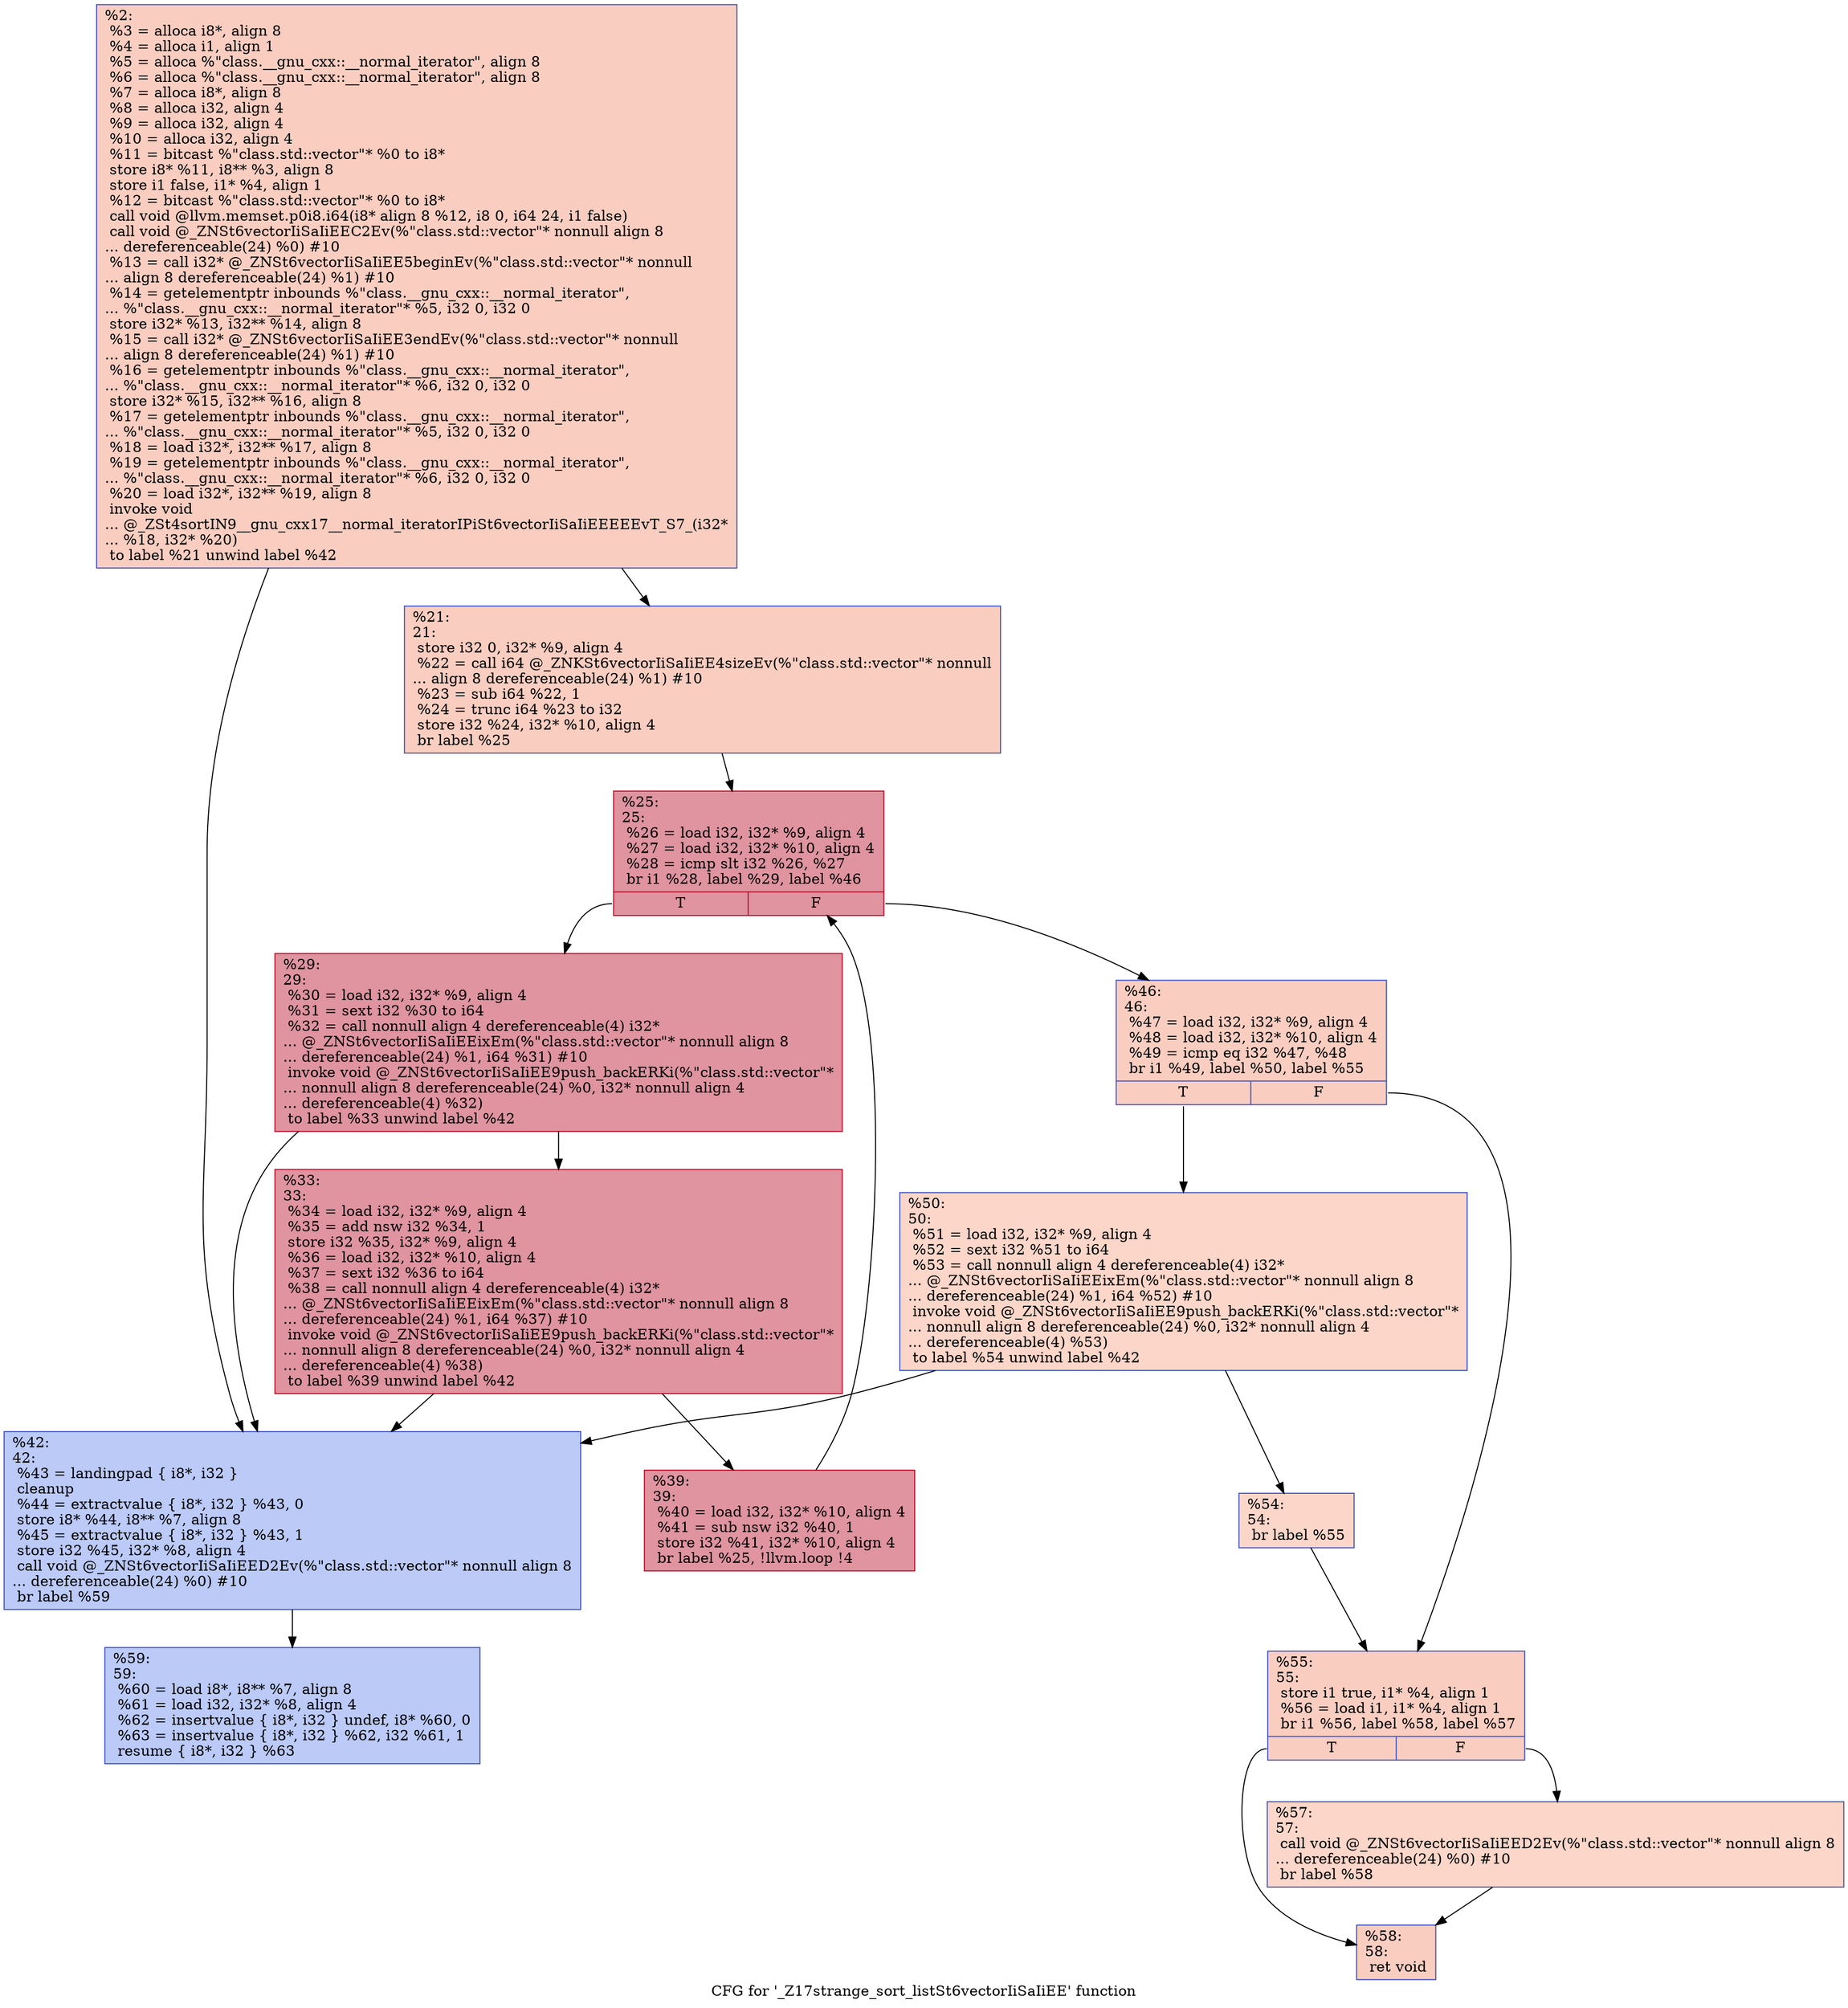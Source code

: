 digraph "CFG for '_Z17strange_sort_listSt6vectorIiSaIiEE' function" {
	label="CFG for '_Z17strange_sort_listSt6vectorIiSaIiEE' function";

	Node0x55d6942a8740 [shape=record,color="#3d50c3ff", style=filled, fillcolor="#f2907270",label="{%2:\l  %3 = alloca i8*, align 8\l  %4 = alloca i1, align 1\l  %5 = alloca %\"class.__gnu_cxx::__normal_iterator\", align 8\l  %6 = alloca %\"class.__gnu_cxx::__normal_iterator\", align 8\l  %7 = alloca i8*, align 8\l  %8 = alloca i32, align 4\l  %9 = alloca i32, align 4\l  %10 = alloca i32, align 4\l  %11 = bitcast %\"class.std::vector\"* %0 to i8*\l  store i8* %11, i8** %3, align 8\l  store i1 false, i1* %4, align 1\l  %12 = bitcast %\"class.std::vector\"* %0 to i8*\l  call void @llvm.memset.p0i8.i64(i8* align 8 %12, i8 0, i64 24, i1 false)\l  call void @_ZNSt6vectorIiSaIiEEC2Ev(%\"class.std::vector\"* nonnull align 8\l... dereferenceable(24) %0) #10\l  %13 = call i32* @_ZNSt6vectorIiSaIiEE5beginEv(%\"class.std::vector\"* nonnull\l... align 8 dereferenceable(24) %1) #10\l  %14 = getelementptr inbounds %\"class.__gnu_cxx::__normal_iterator\",\l... %\"class.__gnu_cxx::__normal_iterator\"* %5, i32 0, i32 0\l  store i32* %13, i32** %14, align 8\l  %15 = call i32* @_ZNSt6vectorIiSaIiEE3endEv(%\"class.std::vector\"* nonnull\l... align 8 dereferenceable(24) %1) #10\l  %16 = getelementptr inbounds %\"class.__gnu_cxx::__normal_iterator\",\l... %\"class.__gnu_cxx::__normal_iterator\"* %6, i32 0, i32 0\l  store i32* %15, i32** %16, align 8\l  %17 = getelementptr inbounds %\"class.__gnu_cxx::__normal_iterator\",\l... %\"class.__gnu_cxx::__normal_iterator\"* %5, i32 0, i32 0\l  %18 = load i32*, i32** %17, align 8\l  %19 = getelementptr inbounds %\"class.__gnu_cxx::__normal_iterator\",\l... %\"class.__gnu_cxx::__normal_iterator\"* %6, i32 0, i32 0\l  %20 = load i32*, i32** %19, align 8\l  invoke void\l... @_ZSt4sortIN9__gnu_cxx17__normal_iteratorIPiSt6vectorIiSaIiEEEEEvT_S7_(i32*\l... %18, i32* %20)\l          to label %21 unwind label %42\l}"];
	Node0x55d6942a8740 -> Node0x55d6942aa380;
	Node0x55d6942a8740 -> Node0x55d6942aa410;
	Node0x55d6942aa380 [shape=record,color="#3d50c3ff", style=filled, fillcolor="#f2907270",label="{%21:\l21:                                               \l  store i32 0, i32* %9, align 4\l  %22 = call i64 @_ZNKSt6vectorIiSaIiEE4sizeEv(%\"class.std::vector\"* nonnull\l... align 8 dereferenceable(24) %1) #10\l  %23 = sub i64 %22, 1\l  %24 = trunc i64 %23 to i32\l  store i32 %24, i32* %10, align 4\l  br label %25\l}"];
	Node0x55d6942aa380 -> Node0x55d6942aab90;
	Node0x55d6942aab90 [shape=record,color="#b70d28ff", style=filled, fillcolor="#b70d2870",label="{%25:\l25:                                               \l  %26 = load i32, i32* %9, align 4\l  %27 = load i32, i32* %10, align 4\l  %28 = icmp slt i32 %26, %27\l  br i1 %28, label %29, label %46\l|{<s0>T|<s1>F}}"];
	Node0x55d6942aab90:s0 -> Node0x55d6942aadc0;
	Node0x55d6942aab90:s1 -> Node0x55d6942aae10;
	Node0x55d6942aadc0 [shape=record,color="#b70d28ff", style=filled, fillcolor="#b70d2870",label="{%29:\l29:                                               \l  %30 = load i32, i32* %9, align 4\l  %31 = sext i32 %30 to i64\l  %32 = call nonnull align 4 dereferenceable(4) i32*\l... @_ZNSt6vectorIiSaIiEEixEm(%\"class.std::vector\"* nonnull align 8\l... dereferenceable(24) %1, i64 %31) #10\l  invoke void @_ZNSt6vectorIiSaIiEE9push_backERKi(%\"class.std::vector\"*\l... nonnull align 8 dereferenceable(24) %0, i32* nonnull align 4\l... dereferenceable(4) %32)\l          to label %33 unwind label %42\l}"];
	Node0x55d6942aadc0 -> Node0x55d6942ab4b0;
	Node0x55d6942aadc0 -> Node0x55d6942aa410;
	Node0x55d6942ab4b0 [shape=record,color="#b70d28ff", style=filled, fillcolor="#b70d2870",label="{%33:\l33:                                               \l  %34 = load i32, i32* %9, align 4\l  %35 = add nsw i32 %34, 1\l  store i32 %35, i32* %9, align 4\l  %36 = load i32, i32* %10, align 4\l  %37 = sext i32 %36 to i64\l  %38 = call nonnull align 4 dereferenceable(4) i32*\l... @_ZNSt6vectorIiSaIiEEixEm(%\"class.std::vector\"* nonnull align 8\l... dereferenceable(24) %1, i64 %37) #10\l  invoke void @_ZNSt6vectorIiSaIiEE9push_backERKi(%\"class.std::vector\"*\l... nonnull align 8 dereferenceable(24) %0, i32* nonnull align 4\l... dereferenceable(4) %38)\l          to label %39 unwind label %42\l}"];
	Node0x55d6942ab4b0 -> Node0x55d6942abb70;
	Node0x55d6942ab4b0 -> Node0x55d6942aa410;
	Node0x55d6942abb70 [shape=record,color="#b70d28ff", style=filled, fillcolor="#b70d2870",label="{%39:\l39:                                               \l  %40 = load i32, i32* %10, align 4\l  %41 = sub nsw i32 %40, 1\l  store i32 %41, i32* %10, align 4\l  br label %25, !llvm.loop !4\l}"];
	Node0x55d6942abb70 -> Node0x55d6942aab90;
	Node0x55d6942aa410 [shape=record,color="#3d50c3ff", style=filled, fillcolor="#6687ed70",label="{%42:\l42:                                               \l  %43 = landingpad \{ i8*, i32 \}\l          cleanup\l  %44 = extractvalue \{ i8*, i32 \} %43, 0\l  store i8* %44, i8** %7, align 8\l  %45 = extractvalue \{ i8*, i32 \} %43, 1\l  store i32 %45, i32* %8, align 4\l  call void @_ZNSt6vectorIiSaIiEED2Ev(%\"class.std::vector\"* nonnull align 8\l... dereferenceable(24) %0) #10\l  br label %59\l}"];
	Node0x55d6942aa410 -> Node0x55d6942ad0d0;
	Node0x55d6942aae10 [shape=record,color="#3d50c3ff", style=filled, fillcolor="#f2907270",label="{%46:\l46:                                               \l  %47 = load i32, i32* %9, align 4\l  %48 = load i32, i32* %10, align 4\l  %49 = icmp eq i32 %47, %48\l  br i1 %49, label %50, label %55\l|{<s0>T|<s1>F}}"];
	Node0x55d6942aae10:s0 -> Node0x55d6942ad300;
	Node0x55d6942aae10:s1 -> Node0x55d6942ad350;
	Node0x55d6942ad300 [shape=record,color="#3d50c3ff", style=filled, fillcolor="#f6a38570",label="{%50:\l50:                                               \l  %51 = load i32, i32* %9, align 4\l  %52 = sext i32 %51 to i64\l  %53 = call nonnull align 4 dereferenceable(4) i32*\l... @_ZNSt6vectorIiSaIiEEixEm(%\"class.std::vector\"* nonnull align 8\l... dereferenceable(24) %1, i64 %52) #10\l  invoke void @_ZNSt6vectorIiSaIiEE9push_backERKi(%\"class.std::vector\"*\l... nonnull align 8 dereferenceable(24) %0, i32* nonnull align 4\l... dereferenceable(4) %53)\l          to label %54 unwind label %42\l}"];
	Node0x55d6942ad300 -> Node0x55d6942ad6f0;
	Node0x55d6942ad300 -> Node0x55d6942aa410;
	Node0x55d6942ad6f0 [shape=record,color="#3d50c3ff", style=filled, fillcolor="#f6a38570",label="{%54:\l54:                                               \l  br label %55\l}"];
	Node0x55d6942ad6f0 -> Node0x55d6942ad350;
	Node0x55d6942ad350 [shape=record,color="#3d50c3ff", style=filled, fillcolor="#f2907270",label="{%55:\l55:                                               \l  store i1 true, i1* %4, align 1\l  %56 = load i1, i1* %4, align 1\l  br i1 %56, label %58, label %57\l|{<s0>T|<s1>F}}"];
	Node0x55d6942ad350:s0 -> Node0x55d6942ada00;
	Node0x55d6942ad350:s1 -> Node0x55d6942ada50;
	Node0x55d6942ada50 [shape=record,color="#3d50c3ff", style=filled, fillcolor="#f6a38570",label="{%57:\l57:                                               \l  call void @_ZNSt6vectorIiSaIiEED2Ev(%\"class.std::vector\"* nonnull align 8\l... dereferenceable(24) %0) #10\l  br label %58\l}"];
	Node0x55d6942ada50 -> Node0x55d6942ada00;
	Node0x55d6942ada00 [shape=record,color="#3d50c3ff", style=filled, fillcolor="#f2907270",label="{%58:\l58:                                               \l  ret void\l}"];
	Node0x55d6942ad0d0 [shape=record,color="#3d50c3ff", style=filled, fillcolor="#6687ed70",label="{%59:\l59:                                               \l  %60 = load i8*, i8** %7, align 8\l  %61 = load i32, i32* %8, align 4\l  %62 = insertvalue \{ i8*, i32 \} undef, i8* %60, 0\l  %63 = insertvalue \{ i8*, i32 \} %62, i32 %61, 1\l  resume \{ i8*, i32 \} %63\l}"];
}
